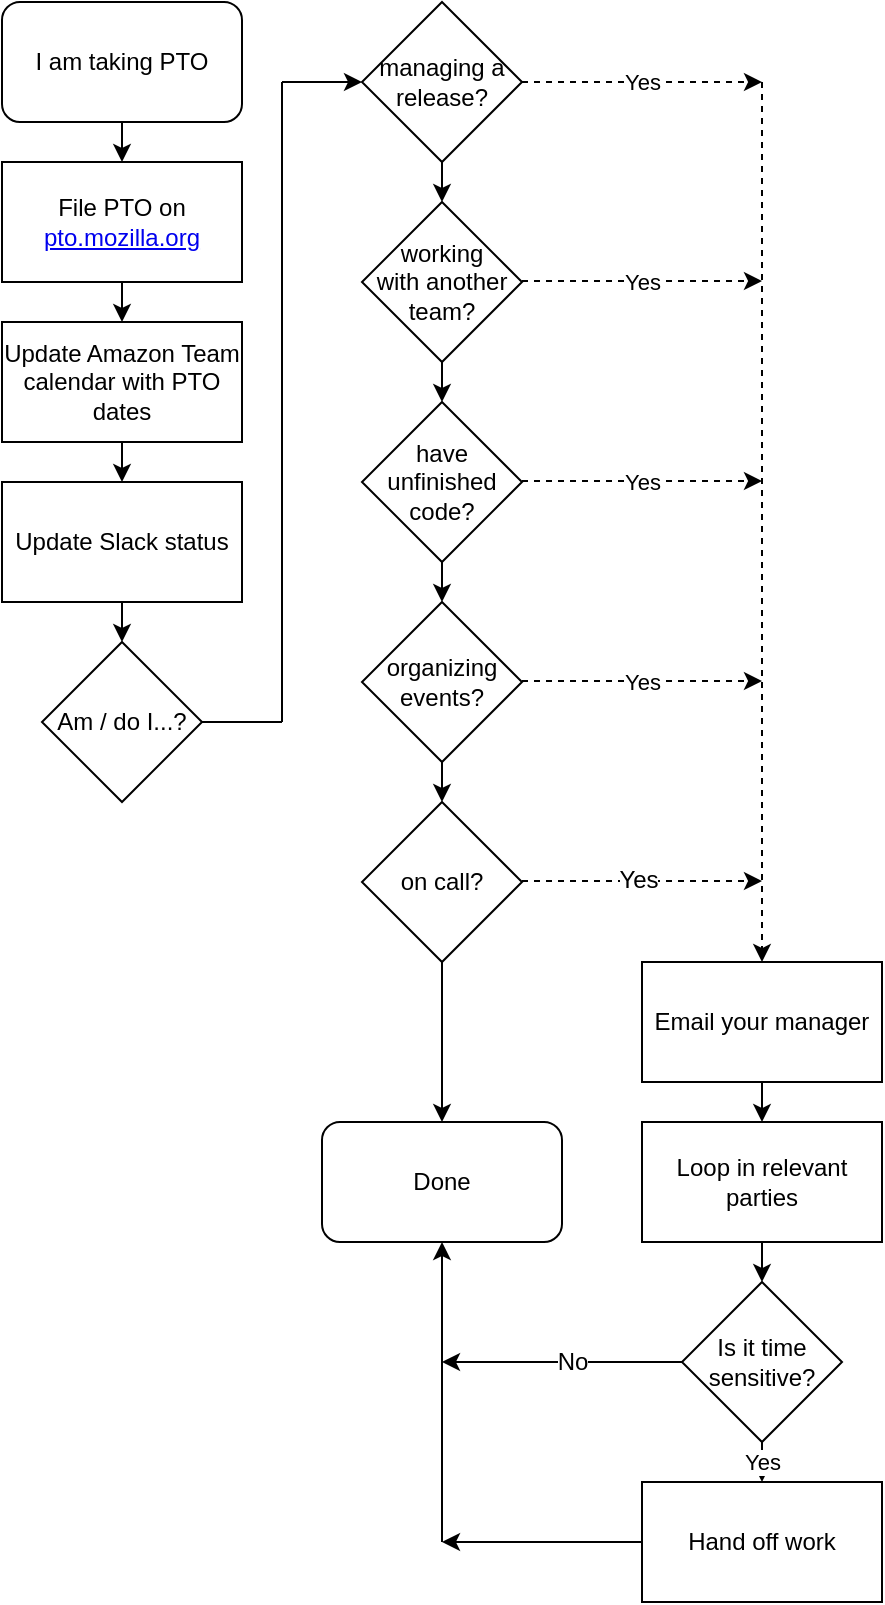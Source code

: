 <mxfile version="11.0.8" type="device"><diagram id="eQ64e8Grt6nylvoKQGot" name="Page-1"><mxGraphModel dx="1163" dy="637" grid="1" gridSize="10" guides="1" tooltips="1" connect="1" arrows="1" fold="1" page="1" pageScale="1" pageWidth="850" pageHeight="1100" math="0" shadow="0"><root><mxCell id="0"/><mxCell id="1" parent="0"/><mxCell id="rV54BuqtkLZ1IwCK1c_4-1" value="I am taking PTO" style="rounded=1;whiteSpace=wrap;html=1;" parent="1" vertex="1"><mxGeometry x="180" y="40" width="120" height="60" as="geometry"/></mxCell><mxCell id="rV54BuqtkLZ1IwCK1c_4-2" value="Update Amazon Team calendar with PTO dates" style="rounded=0;whiteSpace=wrap;html=1;" parent="1" vertex="1"><mxGeometry x="180" y="200" width="120" height="60" as="geometry"/></mxCell><mxCell id="rV54BuqtkLZ1IwCK1c_4-4" value="Update Slack status" style="rounded=0;whiteSpace=wrap;html=1;" parent="1" vertex="1"><mxGeometry x="180" y="280" width="120" height="60" as="geometry"/></mxCell><mxCell id="rV54BuqtkLZ1IwCK1c_4-5" value="" style="endArrow=classic;html=1;exitX=0.5;exitY=1;exitDx=0;exitDy=0;entryX=0.5;entryY=0;entryDx=0;entryDy=0;" parent="1" source="rV54BuqtkLZ1IwCK1c_4-1" target="lSMvX1urAUrhheP8w7ES-2" edge="1"><mxGeometry width="50" height="50" relative="1" as="geometry"><mxPoint x="180" y="330" as="sourcePoint"/><mxPoint x="230" y="280" as="targetPoint"/></mxGeometry></mxCell><mxCell id="rV54BuqtkLZ1IwCK1c_4-7" value="" style="endArrow=classic;html=1;exitX=0.5;exitY=1;exitDx=0;exitDy=0;entryX=0.5;entryY=0;entryDx=0;entryDy=0;" parent="1" source="rV54BuqtkLZ1IwCK1c_4-2" target="rV54BuqtkLZ1IwCK1c_4-4" edge="1"><mxGeometry width="50" height="50" relative="1" as="geometry"><mxPoint x="250" y="190" as="sourcePoint"/><mxPoint x="250" y="210" as="targetPoint"/></mxGeometry></mxCell><mxCell id="rV54BuqtkLZ1IwCK1c_4-8" value="Am / do I...?" style="rhombus;whiteSpace=wrap;html=1;" parent="1" vertex="1"><mxGeometry x="200" y="360" width="80" height="80" as="geometry"/></mxCell><mxCell id="rV54BuqtkLZ1IwCK1c_4-9" value="&lt;div&gt;managing a release?&lt;/div&gt;" style="rhombus;whiteSpace=wrap;html=1;" parent="1" vertex="1"><mxGeometry x="360" y="40" width="80" height="80" as="geometry"/></mxCell><mxCell id="rV54BuqtkLZ1IwCK1c_4-10" value="&lt;div&gt;working &lt;br&gt;&lt;/div&gt;&lt;div&gt;with another team?&lt;/div&gt;" style="rhombus;whiteSpace=wrap;html=1;" parent="1" vertex="1"><mxGeometry x="360" y="140" width="80" height="80" as="geometry"/></mxCell><mxCell id="rV54BuqtkLZ1IwCK1c_4-11" value="have unfinished code?" style="rhombus;whiteSpace=wrap;html=1;" parent="1" vertex="1"><mxGeometry x="360" y="240" width="80" height="80" as="geometry"/></mxCell><mxCell id="rV54BuqtkLZ1IwCK1c_4-12" value="organizing events?" style="rhombus;whiteSpace=wrap;html=1;" parent="1" vertex="1"><mxGeometry x="360" y="340" width="80" height="80" as="geometry"/></mxCell><mxCell id="rV54BuqtkLZ1IwCK1c_4-13" value="on call?" style="rhombus;whiteSpace=wrap;html=1;" parent="1" vertex="1"><mxGeometry x="360" y="440" width="80" height="80" as="geometry"/></mxCell><mxCell id="rV54BuqtkLZ1IwCK1c_4-14" value="" style="endArrow=classic;html=1;exitX=0.5;exitY=1;exitDx=0;exitDy=0;entryX=0.5;entryY=0;entryDx=0;entryDy=0;" parent="1" source="rV54BuqtkLZ1IwCK1c_4-4" target="rV54BuqtkLZ1IwCK1c_4-8" edge="1"><mxGeometry width="50" height="50" relative="1" as="geometry"><mxPoint x="250" y="270" as="sourcePoint"/><mxPoint x="250" y="290" as="targetPoint"/></mxGeometry></mxCell><mxCell id="rV54BuqtkLZ1IwCK1c_4-15" value="" style="endArrow=none;html=1;exitX=1;exitY=0.5;exitDx=0;exitDy=0;endFill=0;" parent="1" source="rV54BuqtkLZ1IwCK1c_4-8" edge="1"><mxGeometry width="50" height="50" relative="1" as="geometry"><mxPoint x="260" y="200" as="sourcePoint"/><mxPoint x="320" y="400" as="targetPoint"/></mxGeometry></mxCell><mxCell id="rV54BuqtkLZ1IwCK1c_4-16" value="" style="endArrow=classic;html=1;exitX=0.5;exitY=1;exitDx=0;exitDy=0;entryX=0.5;entryY=0;entryDx=0;entryDy=0;" parent="1" source="rV54BuqtkLZ1IwCK1c_4-9" target="rV54BuqtkLZ1IwCK1c_4-10" edge="1"><mxGeometry width="50" height="50" relative="1" as="geometry"><mxPoint x="410" y="30" as="sourcePoint"/><mxPoint x="410" y="50" as="targetPoint"/></mxGeometry></mxCell><mxCell id="rV54BuqtkLZ1IwCK1c_4-17" value="" style="endArrow=classic;html=1;exitX=0.5;exitY=1;exitDx=0;exitDy=0;entryX=0.5;entryY=0;entryDx=0;entryDy=0;" parent="1" source="rV54BuqtkLZ1IwCK1c_4-10" target="rV54BuqtkLZ1IwCK1c_4-11" edge="1"><mxGeometry width="50" height="50" relative="1" as="geometry"><mxPoint x="420" y="40" as="sourcePoint"/><mxPoint x="420" y="60" as="targetPoint"/></mxGeometry></mxCell><mxCell id="rV54BuqtkLZ1IwCK1c_4-18" value="" style="endArrow=classic;html=1;exitX=0.5;exitY=1;exitDx=0;exitDy=0;entryX=0.5;entryY=0;entryDx=0;entryDy=0;" parent="1" source="rV54BuqtkLZ1IwCK1c_4-11" target="rV54BuqtkLZ1IwCK1c_4-12" edge="1"><mxGeometry width="50" height="50" relative="1" as="geometry"><mxPoint x="430" y="50" as="sourcePoint"/><mxPoint x="430" y="70" as="targetPoint"/></mxGeometry></mxCell><mxCell id="rV54BuqtkLZ1IwCK1c_4-19" value="" style="endArrow=classic;html=1;exitX=0.5;exitY=1;exitDx=0;exitDy=0;entryX=0.5;entryY=0;entryDx=0;entryDy=0;" parent="1" source="rV54BuqtkLZ1IwCK1c_4-12" target="rV54BuqtkLZ1IwCK1c_4-13" edge="1"><mxGeometry width="50" height="50" relative="1" as="geometry"><mxPoint x="410" y="330" as="sourcePoint"/><mxPoint x="410" y="350" as="targetPoint"/></mxGeometry></mxCell><mxCell id="rV54BuqtkLZ1IwCK1c_4-20" value="Yes" style="endArrow=classic;html=1;exitX=1;exitY=0.5;exitDx=0;exitDy=0;dashed=1;" parent="1" source="rV54BuqtkLZ1IwCK1c_4-9" edge="1"><mxGeometry width="50" height="50" relative="1" as="geometry"><mxPoint x="410" y="430" as="sourcePoint"/><mxPoint x="560" y="80" as="targetPoint"/></mxGeometry></mxCell><mxCell id="rV54BuqtkLZ1IwCK1c_4-21" value="Yes" style="endArrow=classic;html=1;exitX=1;exitY=0.5;exitDx=0;exitDy=0;dashed=1;" parent="1" edge="1"><mxGeometry width="50" height="50" relative="1" as="geometry"><mxPoint x="440" y="179.5" as="sourcePoint"/><mxPoint x="560" y="179.5" as="targetPoint"/><Array as="points"/></mxGeometry></mxCell><mxCell id="rV54BuqtkLZ1IwCK1c_4-22" value="Yes" style="endArrow=classic;html=1;exitX=1;exitY=0.5;exitDx=0;exitDy=0;dashed=1;" parent="1" edge="1"><mxGeometry width="50" height="50" relative="1" as="geometry"><mxPoint x="440" y="279.5" as="sourcePoint"/><mxPoint x="560" y="279.5" as="targetPoint"/></mxGeometry></mxCell><mxCell id="rV54BuqtkLZ1IwCK1c_4-23" value="Yes" style="endArrow=classic;html=1;exitX=1;exitY=0.5;exitDx=0;exitDy=0;dashed=1;" parent="1" edge="1"><mxGeometry width="50" height="50" relative="1" as="geometry"><mxPoint x="440" y="379.5" as="sourcePoint"/><mxPoint x="560" y="379.5" as="targetPoint"/></mxGeometry></mxCell><mxCell id="rV54BuqtkLZ1IwCK1c_4-24" value="" style="endArrow=classic;html=1;exitX=1;exitY=0.5;exitDx=0;exitDy=0;dashed=1;" parent="1" edge="1"><mxGeometry width="50" height="50" relative="1" as="geometry"><mxPoint x="440" y="479.5" as="sourcePoint"/><mxPoint x="560" y="479.5" as="targetPoint"/></mxGeometry></mxCell><mxCell id="rV54BuqtkLZ1IwCK1c_4-37" value="Yes" style="text;html=1;resizable=0;points=[];align=center;verticalAlign=middle;labelBackgroundColor=#ffffff;" parent="rV54BuqtkLZ1IwCK1c_4-24" vertex="1" connectable="0"><mxGeometry x="-0.033" y="2" relative="1" as="geometry"><mxPoint y="1" as="offset"/></mxGeometry></mxCell><mxCell id="rV54BuqtkLZ1IwCK1c_4-25" value="" style="endArrow=classic;html=1;entryX=0.5;entryY=0;entryDx=0;entryDy=0;dashed=1;" parent="1" target="rV54BuqtkLZ1IwCK1c_4-26" edge="1"><mxGeometry width="50" height="50" relative="1" as="geometry"><mxPoint x="560" y="80" as="sourcePoint"/><mxPoint x="400" y="820" as="targetPoint"/></mxGeometry></mxCell><mxCell id="rV54BuqtkLZ1IwCK1c_4-26" value="Email your manager" style="rounded=0;whiteSpace=wrap;html=1;" parent="1" vertex="1"><mxGeometry x="500" y="520" width="120" height="60" as="geometry"/></mxCell><mxCell id="rV54BuqtkLZ1IwCK1c_4-28" value="" style="endArrow=classic;html=1;exitX=0.5;exitY=1;exitDx=0;exitDy=0;entryX=0.5;entryY=0;entryDx=0;entryDy=0;" parent="1" source="rV54BuqtkLZ1IwCK1c_4-26" target="rV54BuqtkLZ1IwCK1c_4-29" edge="1"><mxGeometry width="50" height="50" relative="1" as="geometry"><mxPoint x="340" y="650" as="sourcePoint"/><mxPoint x="390" y="600" as="targetPoint"/></mxGeometry></mxCell><mxCell id="rV54BuqtkLZ1IwCK1c_4-29" value="Loop in relevant parties" style="rounded=0;whiteSpace=wrap;html=1;" parent="1" vertex="1"><mxGeometry x="500" y="600" width="120" height="60" as="geometry"/></mxCell><mxCell id="rV54BuqtkLZ1IwCK1c_4-30" value="" style="endArrow=none;html=1;endFill=0;" parent="1" edge="1"><mxGeometry width="50" height="50" relative="1" as="geometry"><mxPoint x="320" y="400" as="sourcePoint"/><mxPoint x="320" y="80" as="targetPoint"/></mxGeometry></mxCell><mxCell id="rV54BuqtkLZ1IwCK1c_4-31" value="" style="endArrow=classic;html=1;entryX=0;entryY=0.5;entryDx=0;entryDy=0;" parent="1" target="rV54BuqtkLZ1IwCK1c_4-9" edge="1"><mxGeometry width="50" height="50" relative="1" as="geometry"><mxPoint x="320" y="80" as="sourcePoint"/><mxPoint x="340" y="380" as="targetPoint"/></mxGeometry></mxCell><mxCell id="rV54BuqtkLZ1IwCK1c_4-32" value="Is it time sensitive?" style="rhombus;whiteSpace=wrap;html=1;" parent="1" vertex="1"><mxGeometry x="520" y="680" width="80" height="80" as="geometry"/></mxCell><mxCell id="rV54BuqtkLZ1IwCK1c_4-33" value="" style="endArrow=classic;html=1;exitX=0.5;exitY=1;exitDx=0;exitDy=0;entryX=0.5;entryY=0;entryDx=0;entryDy=0;" parent="1" source="rV54BuqtkLZ1IwCK1c_4-29" target="rV54BuqtkLZ1IwCK1c_4-32" edge="1"><mxGeometry width="50" height="50" relative="1" as="geometry"><mxPoint x="570" y="590" as="sourcePoint"/><mxPoint x="570" y="610" as="targetPoint"/></mxGeometry></mxCell><mxCell id="rV54BuqtkLZ1IwCK1c_4-39" value="Hand off work" style="rounded=0;whiteSpace=wrap;html=1;" parent="1" vertex="1"><mxGeometry x="500" y="780" width="120" height="60" as="geometry"/></mxCell><mxCell id="rV54BuqtkLZ1IwCK1c_4-40" value="Yes" style="endArrow=classic;html=1;exitX=0.5;exitY=1;exitDx=0;exitDy=0;entryX=0.5;entryY=0;entryDx=0;entryDy=0;" parent="1" source="rV54BuqtkLZ1IwCK1c_4-32" target="rV54BuqtkLZ1IwCK1c_4-39" edge="1"><mxGeometry width="50" height="50" relative="1" as="geometry"><mxPoint x="570" y="670" as="sourcePoint"/><mxPoint x="570" y="690" as="targetPoint"/></mxGeometry></mxCell><mxCell id="rV54BuqtkLZ1IwCK1c_4-41" value="Done" style="rounded=1;whiteSpace=wrap;html=1;" parent="1" vertex="1"><mxGeometry x="340" y="600" width="120" height="60" as="geometry"/></mxCell><mxCell id="rV54BuqtkLZ1IwCK1c_4-42" value="" style="endArrow=classic;html=1;exitX=0;exitY=0.5;exitDx=0;exitDy=0;" parent="1" source="rV54BuqtkLZ1IwCK1c_4-32" edge="1"><mxGeometry width="50" height="50" relative="1" as="geometry"><mxPoint x="180" y="910" as="sourcePoint"/><mxPoint x="400" y="720" as="targetPoint"/></mxGeometry></mxCell><mxCell id="rV54BuqtkLZ1IwCK1c_4-46" value="No" style="text;html=1;resizable=0;points=[];align=center;verticalAlign=middle;labelBackgroundColor=#ffffff;" parent="rV54BuqtkLZ1IwCK1c_4-42" vertex="1" connectable="0"><mxGeometry x="-0.083" relative="1" as="geometry"><mxPoint as="offset"/></mxGeometry></mxCell><mxCell id="rV54BuqtkLZ1IwCK1c_4-43" value="" style="endArrow=classic;html=1;exitX=0;exitY=0.5;exitDx=0;exitDy=0;" parent="1" source="rV54BuqtkLZ1IwCK1c_4-39" edge="1"><mxGeometry width="50" height="50" relative="1" as="geometry"><mxPoint x="530" y="730" as="sourcePoint"/><mxPoint x="400" y="810" as="targetPoint"/></mxGeometry></mxCell><mxCell id="rV54BuqtkLZ1IwCK1c_4-44" value="" style="endArrow=classic;html=1;entryX=0.5;entryY=1;entryDx=0;entryDy=0;" parent="1" target="rV54BuqtkLZ1IwCK1c_4-41" edge="1"><mxGeometry width="50" height="50" relative="1" as="geometry"><mxPoint x="400" y="810" as="sourcePoint"/><mxPoint x="460" y="740" as="targetPoint"/></mxGeometry></mxCell><mxCell id="rV54BuqtkLZ1IwCK1c_4-45" value="" style="endArrow=classic;html=1;exitX=0.5;exitY=1;exitDx=0;exitDy=0;entryX=0.5;entryY=0;entryDx=0;entryDy=0;" parent="1" source="rV54BuqtkLZ1IwCK1c_4-13" target="rV54BuqtkLZ1IwCK1c_4-41" edge="1"><mxGeometry width="50" height="50" relative="1" as="geometry"><mxPoint x="550" y="750" as="sourcePoint"/><mxPoint x="470" y="750" as="targetPoint"/></mxGeometry></mxCell><mxCell id="lSMvX1urAUrhheP8w7ES-2" value="File PTO on &lt;a href=&quot;http://pto.mozilla.org&quot; target=&quot;_blank&quot;&gt;pto.mozilla.org&lt;/a&gt;" style="rounded=0;whiteSpace=wrap;html=1;" vertex="1" parent="1"><mxGeometry x="180" y="120" width="120" height="60" as="geometry"/></mxCell><mxCell id="lSMvX1urAUrhheP8w7ES-3" value="" style="endArrow=classic;html=1;exitX=0.5;exitY=1;exitDx=0;exitDy=0;entryX=0.5;entryY=0;entryDx=0;entryDy=0;" edge="1" parent="1" source="lSMvX1urAUrhheP8w7ES-2" target="rV54BuqtkLZ1IwCK1c_4-2"><mxGeometry width="50" height="50" relative="1" as="geometry"><mxPoint x="250" y="110" as="sourcePoint"/><mxPoint x="250" y="130" as="targetPoint"/></mxGeometry></mxCell></root></mxGraphModel></diagram></mxfile>